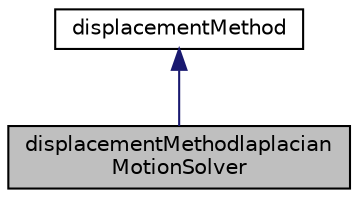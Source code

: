 digraph "displacementMethodlaplacianMotionSolver"
{
  bgcolor="transparent";
  edge [fontname="Helvetica",fontsize="10",labelfontname="Helvetica",labelfontsize="10"];
  node [fontname="Helvetica",fontsize="10",shape=record];
  Node1 [label="displacementMethodlaplacian\lMotionSolver",height=0.2,width=0.4,color="black", fillcolor="grey75", style="filled" fontcolor="black"];
  Node2 -> Node1 [dir="back",color="midnightblue",fontsize="10",style="solid",fontname="Helvetica"];
  Node2 [label="displacementMethod",height=0.2,width=0.4,color="black",URL="$classFoam_1_1displacementMethod.html",tooltip="Abstract base class for displacement methods, which are a set or wrapper classes allowing to change t..."];
}
